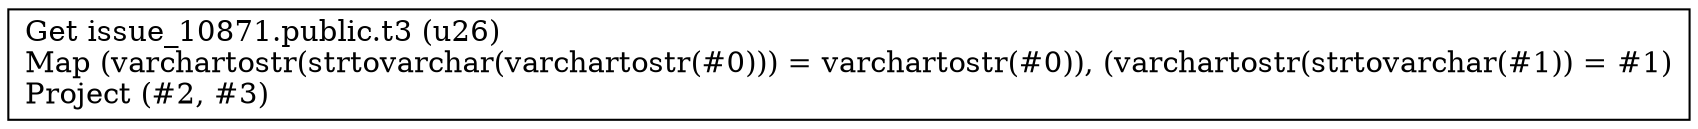 digraph G {
    node0 [shape = record, label="Get issue_10871.public.t3 (u26)\lMap (varchartostr(strtovarchar(varchartostr(#0))) = varchartostr(#0)), (varchartostr(strtovarchar(#1)) = #1)\lProject (#2, #3)\l"]
}
